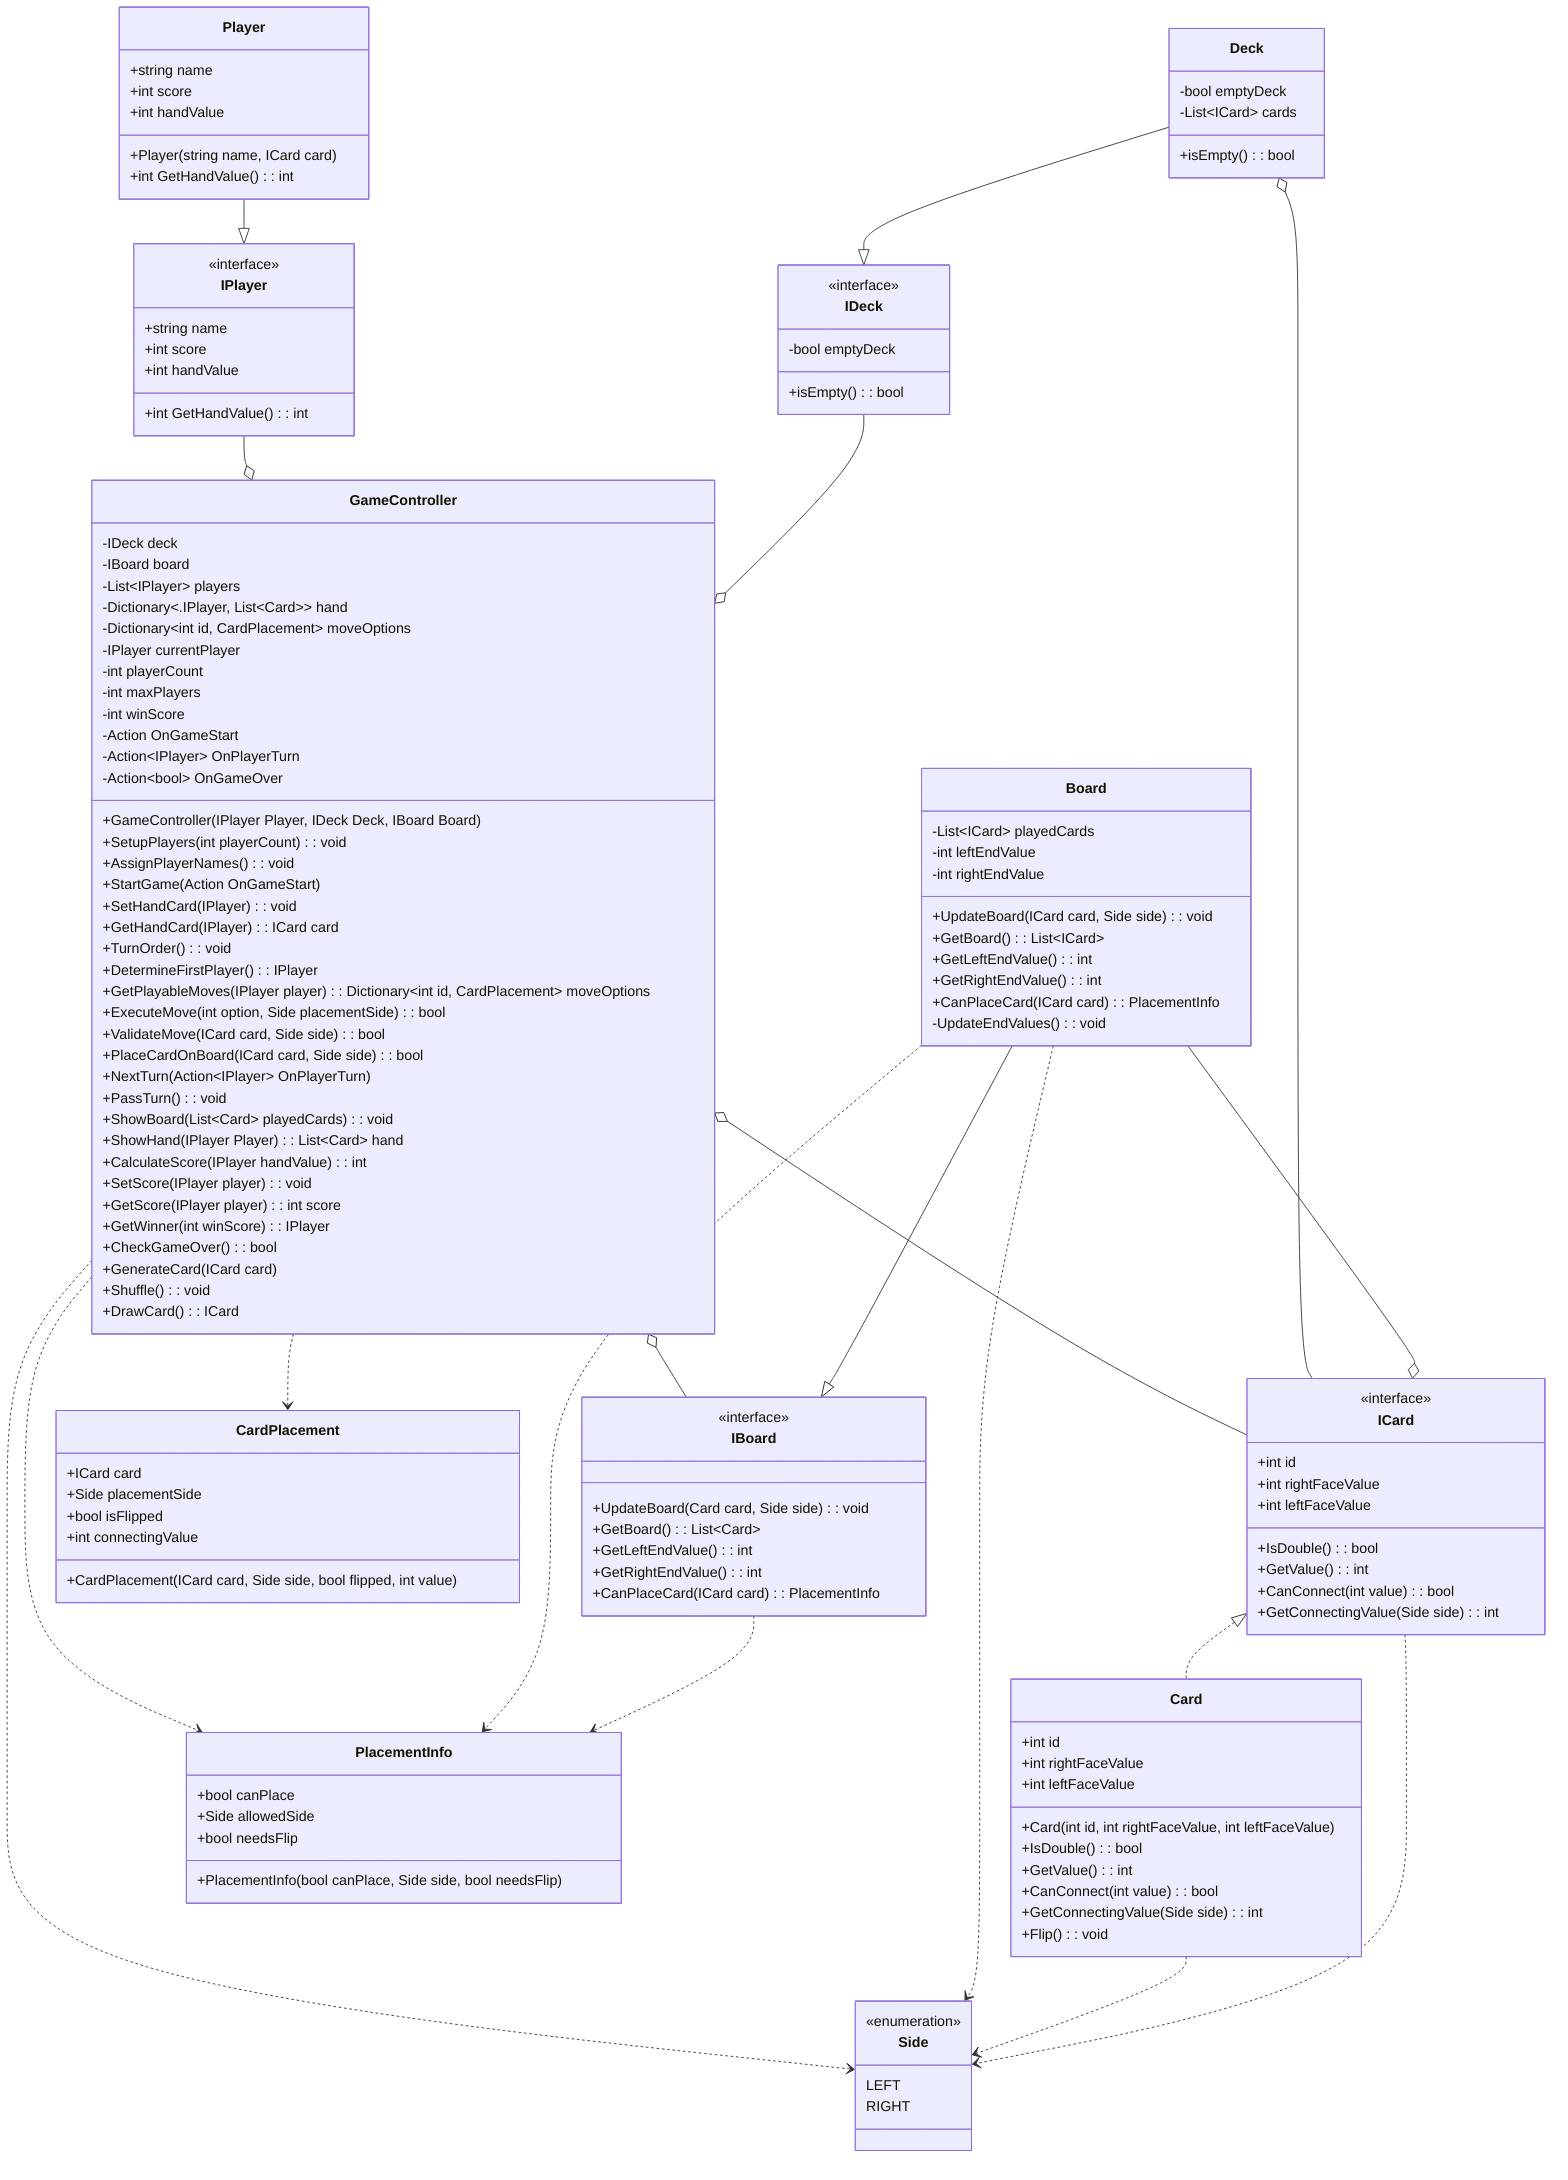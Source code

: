 classDiagram
class IPlayer{
    <<interface>>
    +string name
    +int score
    +int handValue
    +int GetHandValue() : int
}
class Player{
    +string name
    +int score
    +int handValue
    +Player(string name, ICard card)
    +int GetHandValue() : int
}
class ICard{
    <<interface>>
    +int id
    +int rightFaceValue
    +int leftFaceValue 
    +IsDouble() : bool
    +GetValue() : int
    +CanConnect(int value) : bool
    +GetConnectingValue(Side side) : int
}
class IDeck{
    <<interface>>
    -bool emptyDeck
    +isEmpty() : bool
}
class IBoard{
    <<interface>>
    +UpdateBoard(Card card, Side side) : void
    +GetBoard() : List~Card~
    +GetLeftEndValue() : int
    +GetRightEndValue() : int
    +CanPlaceCard(ICard card) : PlacementInfo
}
class Deck{
    -bool emptyDeck
    -List~ICard~ cards
    +isEmpty() : bool
}
class Board{
    -List~ICard~ playedCards
    -int leftEndValue
    -int rightEndValue
    +UpdateBoard(ICard card, Side side) : void
    +GetBoard() : List~ICard~
    +GetLeftEndValue() : int
    +GetRightEndValue() : int
    +CanPlaceCard(ICard card) : PlacementInfo
    -UpdateEndValues() : void
}
class Card{
    +int id
    +int rightFaceValue
    +int leftFaceValue   
    +Card(int id, int rightFaceValue, int leftFaceValue) 
    +IsDouble() : bool
    +GetValue() : int
    +CanConnect(int value) : bool
    +GetConnectingValue(Side side) : int
    +Flip() : void
}
class Side{
    <<enumeration>>
    LEFT
    RIGHT
}
class PlacementInfo{
    +bool canPlace
    +Side allowedSide
    +bool needsFlip
    +PlacementInfo(bool canPlace, Side side, bool needsFlip)
}
class CardPlacement{
    +ICard card
    +Side placementSide
    +bool isFlipped
    +int connectingValue
    +CardPlacement(ICard card, Side side, bool flipped, int value)
}
class GameController{
    -IDeck deck
    -IBoard board
    -List~IPlayer~ players
    -Dictionary<.IPlayer, List~Card~> hand
    -Dictionary~int id, CardPlacement~ moveOptions
    -IPlayer currentPlayer
    -int playerCount
    -int maxPlayers
    -int winScore
    -Action OnGameStart
    -Action~IPlayer~ OnPlayerTurn
    -Action~bool~ OnGameOver
    +GameController(IPlayer Player, IDeck Deck, IBoard Board)
    +SetupPlayers(int playerCount) : void
    +AssignPlayerNames() : void
    +StartGame(Action OnGameStart)
    +SetHandCard(IPlayer): void
    +GetHandCard(IPlayer): ICard card 
    +TurnOrder() : void
    +DetermineFirstPlayer() : IPlayer
    +GetPlayableMoves(IPlayer player) : Dictionary~int id, CardPlacement~ moveOptions
    +ExecuteMove(int option, Side placementSide) : bool
    +ValidateMove(ICard card, Side side) : bool
    +PlaceCardOnBoard(ICard card, Side side) : bool
    +NextTurn(Action~IPlayer~ OnPlayerTurn)
    +PassTurn() : void
    +ShowBoard(List~Card~ playedCards) : void
    +ShowHand(IPlayer Player): List~Card~ hand 
    +CalculateScore(IPlayer handValue) : int
    +SetScore(IPlayer player) : void
    +GetScore(IPlayer player) : int score
    +GetWinner(int winScore) : IPlayer
    +CheckGameOver() : bool
    +GenerateCard(ICard card)
    +Shuffle() : void
    +DrawCard() : ICard
}
IPlayer --o GameController 
IDeck --o GameController
GameController o-- IBoard
GameController o-- ICard
Deck --|> IDeck 
Board --|> IBoard 
Player --|> IPlayer 
Deck o-- ICard
Board --o ICard
ICard <|.. Card 
GameController ..> Side
GameController ..> PlacementInfo
GameController ..> CardPlacement
Board ..> PlacementInfo
Board ..> Side
Card ..> Side
IBoard ..> PlacementInfo
ICard ..> Side